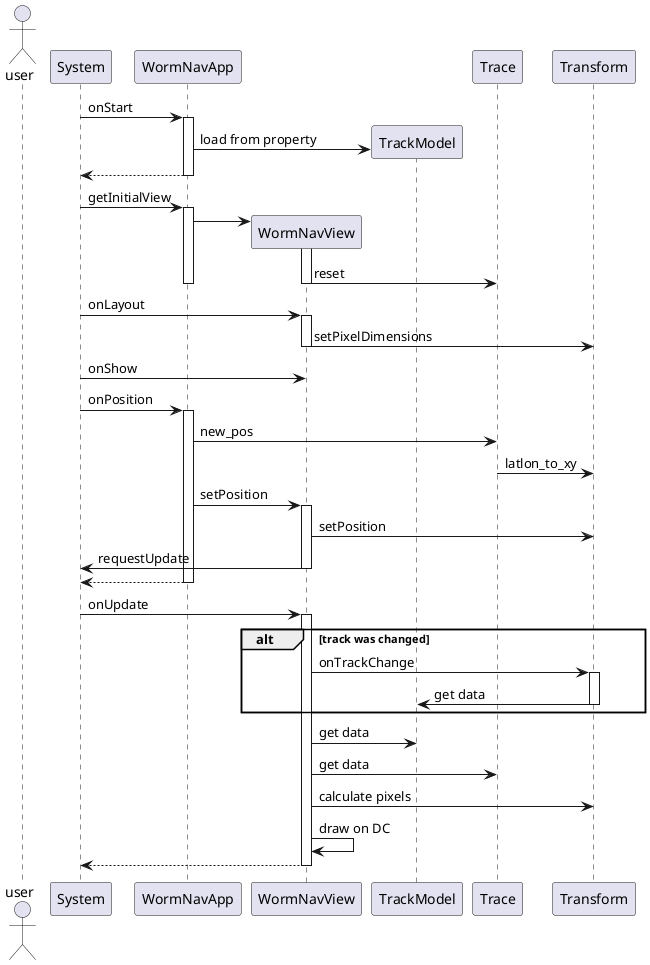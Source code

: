 @startuml
' autoactivate on

actor user

System -> WormNavApp : onStart
participant WormNavView
activate WormNavApp
  create TrackModel
  WormNavApp -> TrackModel : load from property
return

System -> WormNavApp : getInitialView
activate WormNavApp
  create WormNavView
  WormNavApp -> WormNavView
  activate WormNavView
    WormNavView -> Trace : reset
  deactivate WormNavView
deactivate WormNavApp

System -> WormNavView : onLayout
activate WormNavView
  WormNavView -> Transform : setPixelDimensions
deactivate WormNavView

System -> WormNavView : onShow

System -> WormNavApp : onPosition
activate WormNavApp
  WormNavApp -> Trace : new_pos
  Trace -> Transform : latlon_to_xy
  WormNavApp -> WormNavView : setPosition
  activate WormNavView
    WormNavView -> Transform : setPosition
    WormNavView -> System : requestUpdate
  deactivate WormNavView
return

System -> WormNavView : onUpdate
activate WormNavView
  alt track was changed
    WormNavView -> Transform : onTrackChange
    activate Transform
      Transform -> TrackModel : get data
    deactivate Transform
  end
  WormNavView -> TrackModel : get data
  WormNavView -> Trace : get data
  WormNavView -> Transform : calculate pixels
  WormNavView -> WormNavView : draw on DC
return



@enduml